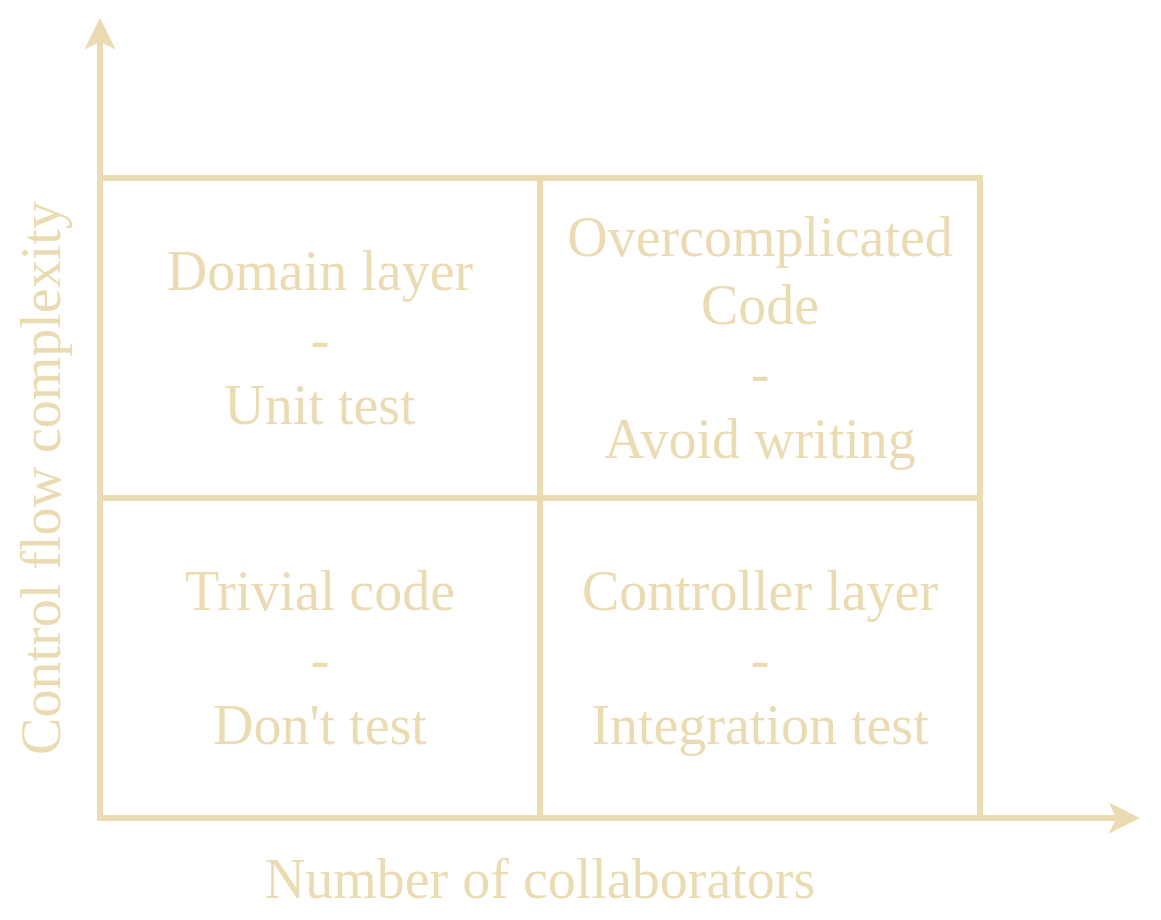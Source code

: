 <mxfile version="12.7.9" type="device"><diagram id="53iOMWgqcw4RiEUZENRJ" name="Page-1"><mxGraphModel dx="1422" dy="778" grid="1" gridSize="10" guides="1" tooltips="1" connect="1" arrows="1" fold="1" page="1" pageScale="1" pageWidth="825" pageHeight="500" math="0" shadow="0"><root><mxCell id="0"/><mxCell id="1" parent="0"/><mxCell id="HYnjAeeP1JuVNlEdePIr-19" value="" style="rounded=0;whiteSpace=wrap;html=1;strokeWidth=3;strokeColor=#EBDBB2;fillColor=none;" parent="1" vertex="1"><mxGeometry x="200" y="120" width="220" height="160" as="geometry"/></mxCell><mxCell id="HYnjAeeP1JuVNlEdePIr-16" value="" style="rounded=0;whiteSpace=wrap;html=1;strokeWidth=3;strokeColor=#EBDBB2;fillColor=none;" parent="1" vertex="1"><mxGeometry x="200" y="280" width="220" height="160" as="geometry"/></mxCell><mxCell id="HYnjAeeP1JuVNlEdePIr-18" value="" style="rounded=0;whiteSpace=wrap;html=1;strokeWidth=3;strokeColor=#EBDBB2;fillColor=none;" parent="1" vertex="1"><mxGeometry x="420" y="120" width="220" height="160" as="geometry"/></mxCell><mxCell id="HYnjAeeP1JuVNlEdePIr-17" value="" style="rounded=0;whiteSpace=wrap;html=1;strokeWidth=3;strokeColor=#EBDBB2;fillColor=none;" parent="1" vertex="1"><mxGeometry x="420" y="280" width="220" height="160" as="geometry"/></mxCell><mxCell id="HYnjAeeP1JuVNlEdePIr-1" value="" style="endArrow=classic;html=1;strokeWidth=3;strokeColor=#EBDBB2;" parent="1" edge="1"><mxGeometry width="50" height="50" relative="1" as="geometry"><mxPoint x="200" y="440" as="sourcePoint"/><mxPoint x="720" y="440" as="targetPoint"/></mxGeometry></mxCell><mxCell id="HYnjAeeP1JuVNlEdePIr-6" value="&lt;font style=&quot;font-size: 28px&quot;&gt;Controller layer&lt;br&gt;-&lt;br&gt;Integration test&lt;br&gt;&lt;/font&gt;" style="text;fontSize=28;align=center;verticalAlign=middle;html=1;fontColor=#ebdbb2;whiteSpace=wrap;fontFamily=Work Sans;FType=g;strokeWidth=3;strokeColor=#EBDBB2;fillColor=none;" parent="1" vertex="1"><mxGeometry x="420" y="280" width="220" height="160" as="geometry"/></mxCell><mxCell id="HYnjAeeP1JuVNlEdePIr-13" value="&lt;font style=&quot;font-size: 28px&quot;&gt;Domain layer&lt;br&gt;-&lt;br&gt;Unit test&lt;br&gt;&lt;/font&gt;" style="text;fontSize=28;align=center;verticalAlign=middle;html=1;fontColor=#ebdbb2;whiteSpace=wrap;fontFamily=Work Sans;FType=g;strokeWidth=3;strokeColor=#EBDBB2;fillColor=none;" parent="1" vertex="1"><mxGeometry x="200" y="120" width="220" height="160" as="geometry"/></mxCell><mxCell id="HYnjAeeP1JuVNlEdePIr-14" value="&lt;font style=&quot;font-size: 28px&quot;&gt;Trivial code&lt;br&gt;-&lt;br&gt;Don't test&lt;br&gt;&lt;/font&gt;" style="text;fontSize=28;align=center;verticalAlign=middle;html=1;fontColor=#ebdbb2;whiteSpace=wrap;fontFamily=Work Sans;FType=g;strokeWidth=3;strokeColor=#EBDBB2;fillColor=none;" parent="1" vertex="1"><mxGeometry x="200" y="280" width="220" height="160" as="geometry"/></mxCell><mxCell id="HYnjAeeP1JuVNlEdePIr-15" value="&lt;font style=&quot;font-size: 28px&quot;&gt;Overcomplicated&lt;br&gt;Code&lt;br&gt;-&lt;br&gt;Avoid writing&lt;br&gt;&lt;/font&gt;" style="text;fontSize=28;align=center;verticalAlign=middle;html=1;fontColor=#ebdbb2;whiteSpace=wrap;fontFamily=Work Sans;FType=g;strokeWidth=3;strokeColor=#EBDBB2;fillColor=none;" parent="1" vertex="1"><mxGeometry x="420" y="120" width="220" height="160" as="geometry"/></mxCell><mxCell id="HYnjAeeP1JuVNlEdePIr-20" value="" style="endArrow=classic;html=1;strokeColor=#EBDBB2;strokeWidth=3;exitX=0;exitY=1;exitDx=0;exitDy=0;" parent="1" source="HYnjAeeP1JuVNlEdePIr-14" edge="1"><mxGeometry width="50" height="50" relative="1" as="geometry"><mxPoint x="160" y="430" as="sourcePoint"/><mxPoint x="200" y="40" as="targetPoint"/></mxGeometry></mxCell><mxCell id="HYnjAeeP1JuVNlEdePIr-21" value="&lt;font style=&quot;font-size: 28px&quot;&gt;Number of collaborators&lt;br&gt;&lt;/font&gt;" style="text;fontSize=28;align=center;verticalAlign=middle;html=1;fontColor=#ebdbb2;whiteSpace=wrap;fontFamily=Work Sans;FType=g;strokeWidth=3;strokeColor=none;fillColor=none;" parent="1" vertex="1"><mxGeometry x="270" y="450" width="300" height="40" as="geometry"/></mxCell><mxCell id="HYnjAeeP1JuVNlEdePIr-22" value="&lt;font style=&quot;font-size: 28px&quot;&gt;Control flow complexity&lt;br&gt;&lt;/font&gt;" style="text;fontSize=28;align=center;verticalAlign=middle;html=1;fontColor=#ebdbb2;whiteSpace=wrap;fontFamily=Work Sans;FType=g;strokeWidth=3;strokeColor=none;fillColor=none;rotation=-90;" parent="1" vertex="1"><mxGeometry x="20" y="250" width="300" height="40" as="geometry"/></mxCell></root></mxGraphModel></diagram></mxfile>